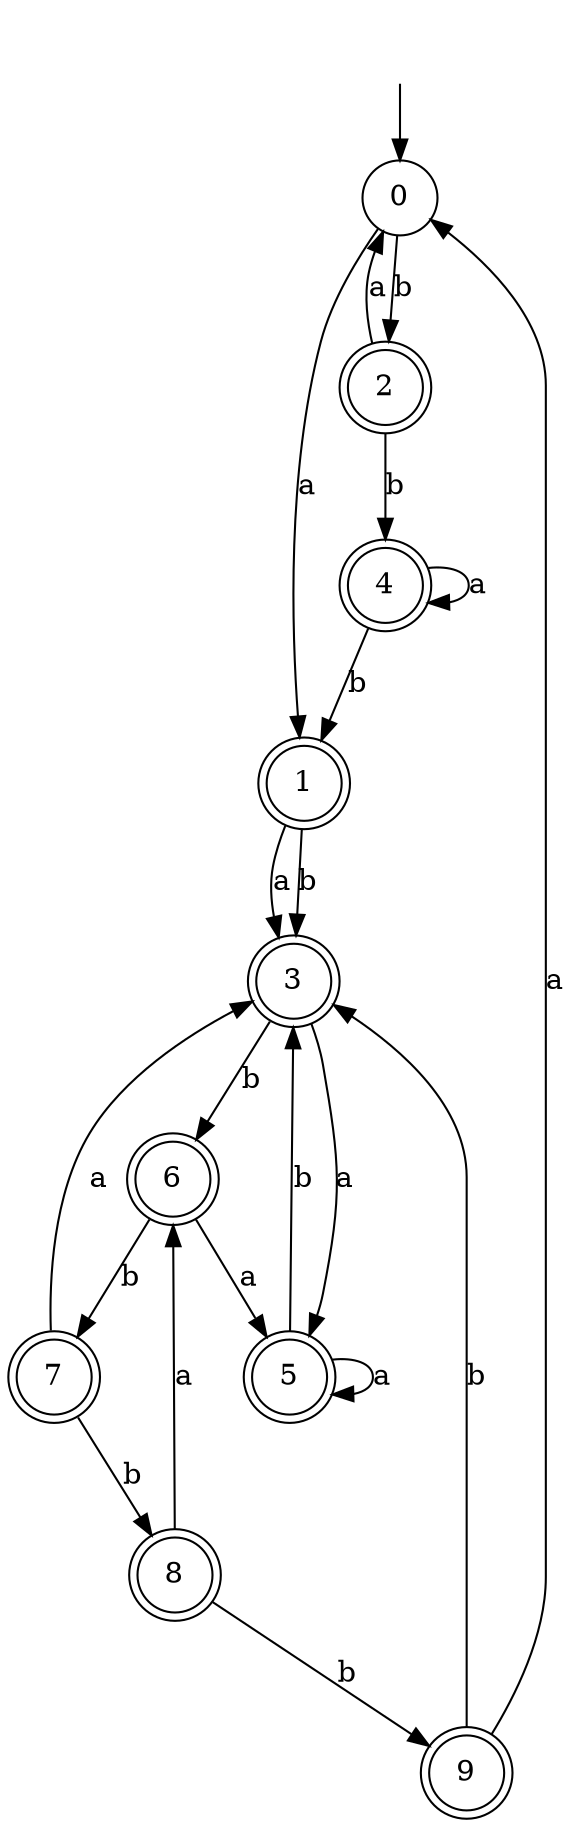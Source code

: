 digraph RandomDFA {
  __start0 [label="", shape=none];
  __start0 -> 0 [label=""];
  0 [shape=circle]
  0 -> 1 [label="a"]
  0 -> 2 [label="b"]
  1 [shape=doublecircle]
  1 -> 3 [label="a"]
  1 -> 3 [label="b"]
  2 [shape=doublecircle]
  2 -> 0 [label="a"]
  2 -> 4 [label="b"]
  3 [shape=doublecircle]
  3 -> 5 [label="a"]
  3 -> 6 [label="b"]
  4 [shape=doublecircle]
  4 -> 4 [label="a"]
  4 -> 1 [label="b"]
  5 [shape=doublecircle]
  5 -> 5 [label="a"]
  5 -> 3 [label="b"]
  6 [shape=doublecircle]
  6 -> 5 [label="a"]
  6 -> 7 [label="b"]
  7 [shape=doublecircle]
  7 -> 3 [label="a"]
  7 -> 8 [label="b"]
  8 [shape=doublecircle]
  8 -> 6 [label="a"]
  8 -> 9 [label="b"]
  9 [shape=doublecircle]
  9 -> 0 [label="a"]
  9 -> 3 [label="b"]
}
